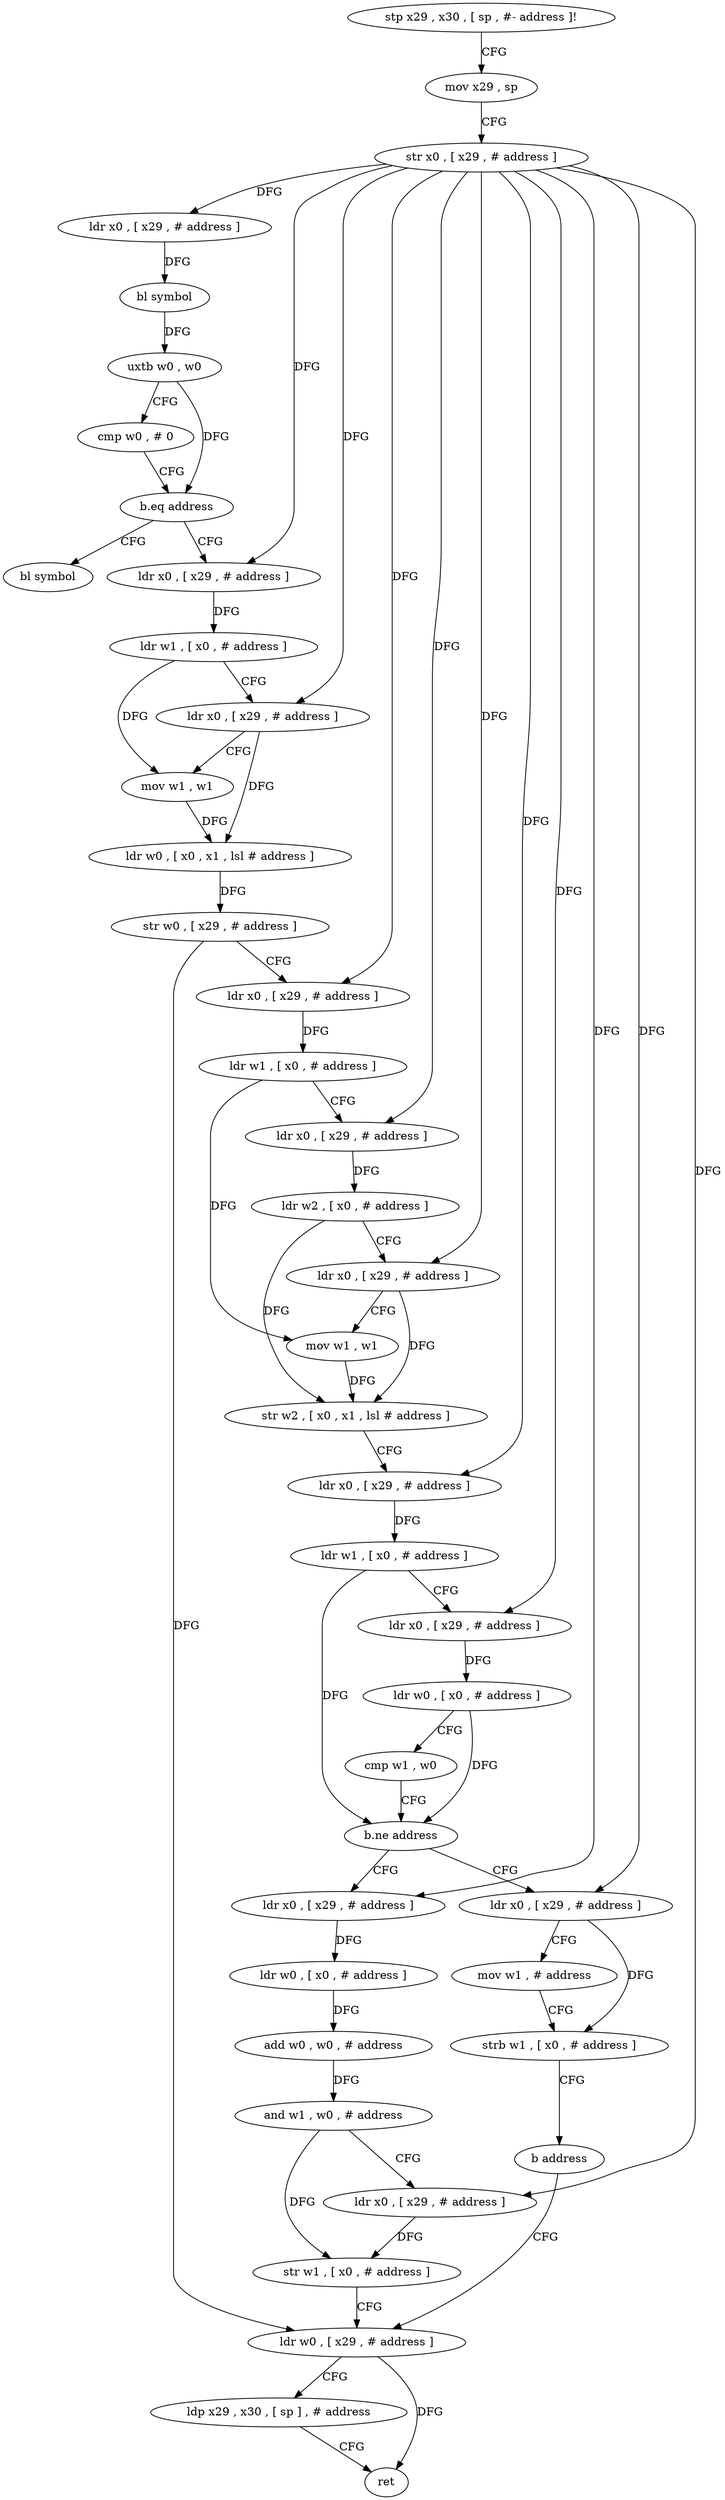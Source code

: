digraph "func" {
"4326096" [label = "stp x29 , x30 , [ sp , #- address ]!" ]
"4326100" [label = "mov x29 , sp" ]
"4326104" [label = "str x0 , [ x29 , # address ]" ]
"4326108" [label = "ldr x0 , [ x29 , # address ]" ]
"4326112" [label = "bl symbol" ]
"4326116" [label = "uxtb w0 , w0" ]
"4326120" [label = "cmp w0 , # 0" ]
"4326124" [label = "b.eq address" ]
"4326132" [label = "ldr x0 , [ x29 , # address ]" ]
"4326128" [label = "bl symbol" ]
"4326136" [label = "ldr w1 , [ x0 , # address ]" ]
"4326140" [label = "ldr x0 , [ x29 , # address ]" ]
"4326144" [label = "mov w1 , w1" ]
"4326148" [label = "ldr w0 , [ x0 , x1 , lsl # address ]" ]
"4326152" [label = "str w0 , [ x29 , # address ]" ]
"4326156" [label = "ldr x0 , [ x29 , # address ]" ]
"4326160" [label = "ldr w1 , [ x0 , # address ]" ]
"4326164" [label = "ldr x0 , [ x29 , # address ]" ]
"4326168" [label = "ldr w2 , [ x0 , # address ]" ]
"4326172" [label = "ldr x0 , [ x29 , # address ]" ]
"4326176" [label = "mov w1 , w1" ]
"4326180" [label = "str w2 , [ x0 , x1 , lsl # address ]" ]
"4326184" [label = "ldr x0 , [ x29 , # address ]" ]
"4326188" [label = "ldr w1 , [ x0 , # address ]" ]
"4326192" [label = "ldr x0 , [ x29 , # address ]" ]
"4326196" [label = "ldr w0 , [ x0 , # address ]" ]
"4326200" [label = "cmp w1 , w0" ]
"4326204" [label = "b.ne address" ]
"4326224" [label = "ldr x0 , [ x29 , # address ]" ]
"4326208" [label = "ldr x0 , [ x29 , # address ]" ]
"4326228" [label = "ldr w0 , [ x0 , # address ]" ]
"4326232" [label = "add w0 , w0 , # address" ]
"4326236" [label = "and w1 , w0 , # address" ]
"4326240" [label = "ldr x0 , [ x29 , # address ]" ]
"4326244" [label = "str w1 , [ x0 , # address ]" ]
"4326248" [label = "ldr w0 , [ x29 , # address ]" ]
"4326212" [label = "mov w1 , # address" ]
"4326216" [label = "strb w1 , [ x0 , # address ]" ]
"4326220" [label = "b address" ]
"4326252" [label = "ldp x29 , x30 , [ sp ] , # address" ]
"4326256" [label = "ret" ]
"4326096" -> "4326100" [ label = "CFG" ]
"4326100" -> "4326104" [ label = "CFG" ]
"4326104" -> "4326108" [ label = "DFG" ]
"4326104" -> "4326132" [ label = "DFG" ]
"4326104" -> "4326140" [ label = "DFG" ]
"4326104" -> "4326156" [ label = "DFG" ]
"4326104" -> "4326164" [ label = "DFG" ]
"4326104" -> "4326172" [ label = "DFG" ]
"4326104" -> "4326184" [ label = "DFG" ]
"4326104" -> "4326192" [ label = "DFG" ]
"4326104" -> "4326224" [ label = "DFG" ]
"4326104" -> "4326240" [ label = "DFG" ]
"4326104" -> "4326208" [ label = "DFG" ]
"4326108" -> "4326112" [ label = "DFG" ]
"4326112" -> "4326116" [ label = "DFG" ]
"4326116" -> "4326120" [ label = "CFG" ]
"4326116" -> "4326124" [ label = "DFG" ]
"4326120" -> "4326124" [ label = "CFG" ]
"4326124" -> "4326132" [ label = "CFG" ]
"4326124" -> "4326128" [ label = "CFG" ]
"4326132" -> "4326136" [ label = "DFG" ]
"4326136" -> "4326140" [ label = "CFG" ]
"4326136" -> "4326144" [ label = "DFG" ]
"4326140" -> "4326144" [ label = "CFG" ]
"4326140" -> "4326148" [ label = "DFG" ]
"4326144" -> "4326148" [ label = "DFG" ]
"4326148" -> "4326152" [ label = "DFG" ]
"4326152" -> "4326156" [ label = "CFG" ]
"4326152" -> "4326248" [ label = "DFG" ]
"4326156" -> "4326160" [ label = "DFG" ]
"4326160" -> "4326164" [ label = "CFG" ]
"4326160" -> "4326176" [ label = "DFG" ]
"4326164" -> "4326168" [ label = "DFG" ]
"4326168" -> "4326172" [ label = "CFG" ]
"4326168" -> "4326180" [ label = "DFG" ]
"4326172" -> "4326176" [ label = "CFG" ]
"4326172" -> "4326180" [ label = "DFG" ]
"4326176" -> "4326180" [ label = "DFG" ]
"4326180" -> "4326184" [ label = "CFG" ]
"4326184" -> "4326188" [ label = "DFG" ]
"4326188" -> "4326192" [ label = "CFG" ]
"4326188" -> "4326204" [ label = "DFG" ]
"4326192" -> "4326196" [ label = "DFG" ]
"4326196" -> "4326200" [ label = "CFG" ]
"4326196" -> "4326204" [ label = "DFG" ]
"4326200" -> "4326204" [ label = "CFG" ]
"4326204" -> "4326224" [ label = "CFG" ]
"4326204" -> "4326208" [ label = "CFG" ]
"4326224" -> "4326228" [ label = "DFG" ]
"4326208" -> "4326212" [ label = "CFG" ]
"4326208" -> "4326216" [ label = "DFG" ]
"4326228" -> "4326232" [ label = "DFG" ]
"4326232" -> "4326236" [ label = "DFG" ]
"4326236" -> "4326240" [ label = "CFG" ]
"4326236" -> "4326244" [ label = "DFG" ]
"4326240" -> "4326244" [ label = "DFG" ]
"4326244" -> "4326248" [ label = "CFG" ]
"4326248" -> "4326252" [ label = "CFG" ]
"4326248" -> "4326256" [ label = "DFG" ]
"4326212" -> "4326216" [ label = "CFG" ]
"4326216" -> "4326220" [ label = "CFG" ]
"4326220" -> "4326248" [ label = "CFG" ]
"4326252" -> "4326256" [ label = "CFG" ]
}
